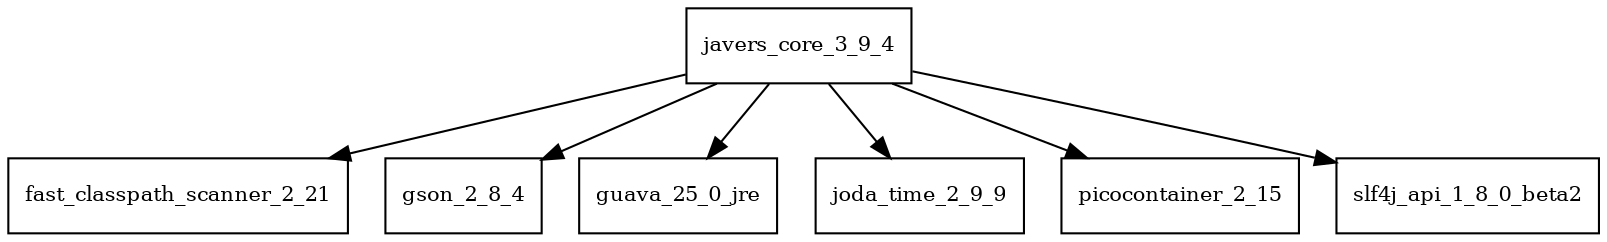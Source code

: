 digraph javers_core_3_9_4_dependencies {
  node [shape = box, fontsize=10.0];
  javers_core_3_9_4 -> fast_classpath_scanner_2_21;
  javers_core_3_9_4 -> gson_2_8_4;
  javers_core_3_9_4 -> guava_25_0_jre;
  javers_core_3_9_4 -> joda_time_2_9_9;
  javers_core_3_9_4 -> picocontainer_2_15;
  javers_core_3_9_4 -> slf4j_api_1_8_0_beta2;
}
